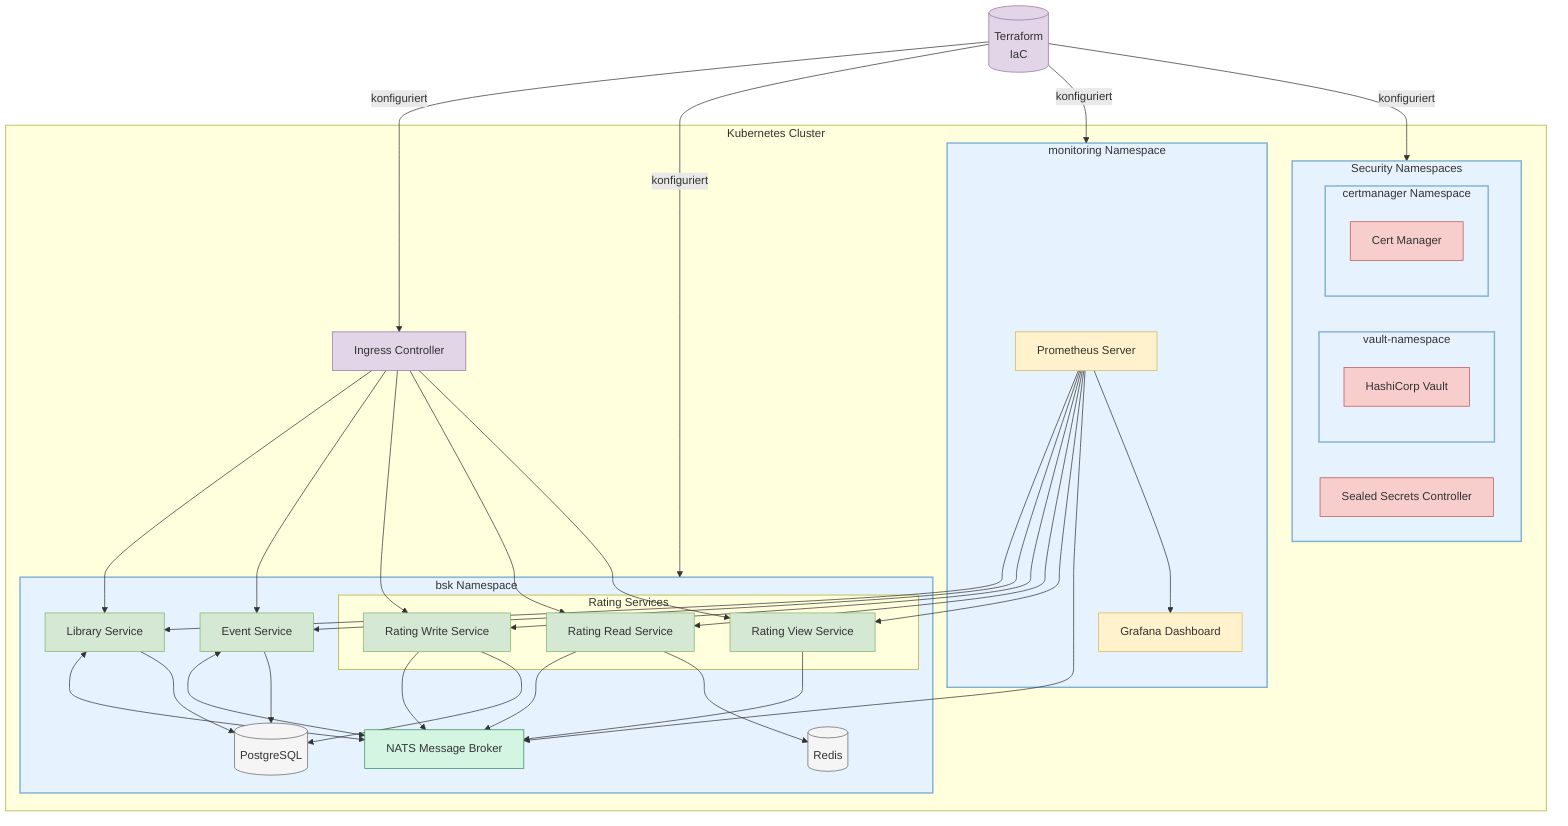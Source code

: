 flowchart TB
    subgraph Kubernetes["Kubernetes Cluster"]
        subgraph NSbsk["bsk Namespace"]
            Library["Library Service"]
            Event["Event Service"]
            
            subgraph RatingSvcs["Rating Services"]
                RatingWrite["Rating Write Service"]
                RatingRead["Rating Read Service"]
                RatingView["Rating View Service"]
            end
            
            NATS["NATS Message Broker"]
            PostgreSQL[(PostgreSQL)]
            Redis[(Redis)]
        end
        
        subgraph NSmonitoring["monitoring Namespace"]
            Prometheus["Prometheus Server"]
            Grafana["Grafana Dashboard"]
        end
        
        subgraph NSsecurity["Security Namespaces"]
            subgraph NSvault["vault-namespace"]
                Vault["HashiCorp Vault"]
            end
            
            subgraph NScertmanager["certmanager Namespace"]
                CertManager["Cert Manager"]
            end
            
            SealedSecrets["Sealed Secrets Controller"]
        end
        
        Ingress["Ingress Controller"]
    end
    
    Terraform[("Terraform<br>IaC")]
    
    %% Verbindungen
    Terraform -->|"konfiguriert"| NSbsk & NSmonitoring & NSsecurity & Ingress
    
    %% Service-Verbindungen
    Library <--> NATS
    Event <--> NATS
    RatingWrite --> NATS
    RatingRead --> NATS
    RatingView --> NATS
    
    Library --> PostgreSQL
    Event --> PostgreSQL
    RatingWrite --> PostgreSQL
    RatingRead --> Redis
    
    Prometheus --> Library & Event & RatingWrite & RatingRead & RatingView & NATS
    Prometheus --> Grafana
    
    Ingress --> Library & Event & RatingWrite & RatingRead & RatingView
    
    %% Styling
    classDef namespace fill:#e6f3ff,stroke:#7fb1d3,stroke-width:2px
    classDef service fill:#d5e8d4,stroke:#82b366,stroke-width:1px
    classDef database fill:#f5f5f5,stroke:#666666,stroke-width:1px
    classDef messaging fill:#d5f5e3,stroke:#2e8b57,stroke-width:1px
    classDef monitoring fill:#fff2cc,stroke:#d6b656,stroke-width:1px
    classDef security fill:#f8cecc,stroke:#b85450,stroke-width:1px
    classDef infra fill:#e1d5e7,stroke:#9673a6,stroke-width:1px
    
    class NSbsk,NSmonitoring,NSsecurity,NSvault,NScertmanager namespace
    class Library,Event,RatingWrite,RatingRead,RatingView service
    class PostgreSQL,Redis database
    class NATS messaging
    class Prometheus,Grafana monitoring
    class Vault,CertManager,SealedSecrets security
    class Ingress,Terraform infra